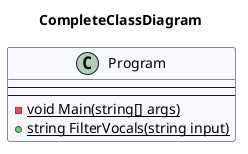 @startuml CompleteClassDiagram
title CompleteClassDiagram
 class Program #GhostWhite {
---
---
- {static} void Main(string[] args)
+ {static} string FilterVocals(string input)
}
@enduml
